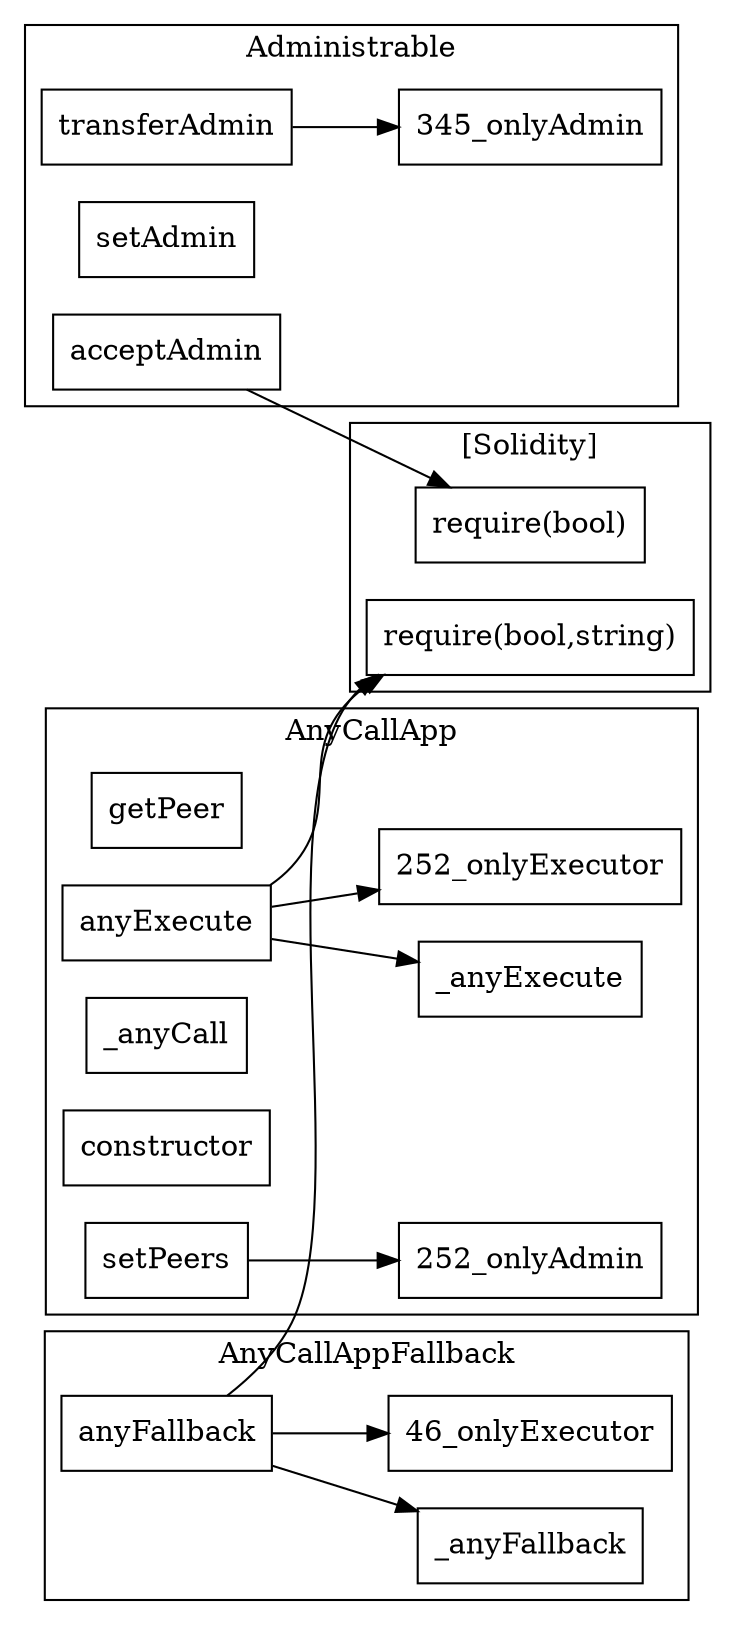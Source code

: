 strict digraph {
rankdir="LR"
node [shape=box]
subgraph cluster_345_Administrable {
label = "Administrable"
"345_acceptAdmin" [label="acceptAdmin"]
"345_setAdmin" [label="setAdmin"]
"345_transferAdmin" [label="transferAdmin"]
"345_transferAdmin" -> "345_onlyAdmin"
}subgraph cluster_252_AnyCallApp {
label = "AnyCallApp"
"252_getPeer" [label="getPeer"]
"252__anyExecute" [label="_anyExecute"]
"252_anyExecute" [label="anyExecute"]
"252__anyCall" [label="_anyCall"]
"252_constructor" [label="constructor"]
"252_setPeers" [label="setPeers"]
"252_setPeers" -> "252_onlyAdmin"
"252_anyExecute" -> "252_onlyExecutor"
"252_anyExecute" -> "252__anyExecute"
}subgraph cluster_46_AnyCallAppFallback {
label = "AnyCallAppFallback"
"46_anyFallback" [label="anyFallback"]
"46__anyFallback" [label="_anyFallback"]
"46_anyFallback" -> "46_onlyExecutor"
"46_anyFallback" -> "46__anyFallback"
}subgraph cluster_solidity {
label = "[Solidity]"
"require(bool,string)" 
"require(bool)" 
"345_acceptAdmin" -> "require(bool)"
"46_anyFallback" -> "require(bool,string)"
"252_anyExecute" -> "require(bool,string)"
}
}